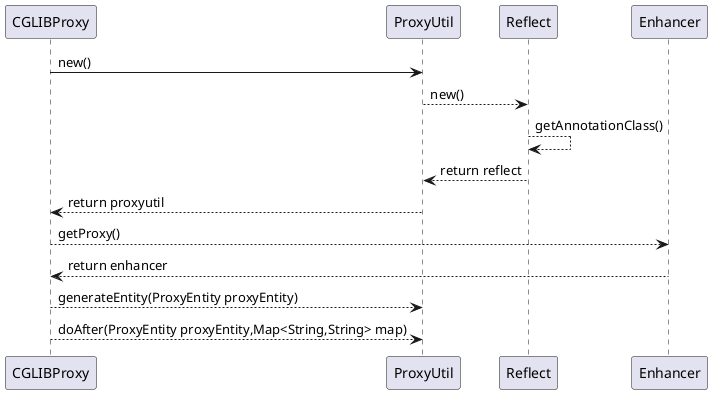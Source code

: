 @startuml
CGLIBProxy -> ProxyUtil: new()
ProxyUtil --> Reflect: new()
Reflect --> Reflect: getAnnotationClass()
Reflect --> ProxyUtil: return reflect
ProxyUtil --> CGLIBProxy: return proxyutil
CGLIBProxy --> Enhancer : getProxy()
Enhancer --> CGLIBProxy : return enhancer
CGLIBProxy --> ProxyUtil : generateEntity(ProxyEntity proxyEntity)
CGLIBProxy --> ProxyUtil : doAfter(ProxyEntity proxyEntity,Map<String,String> map)
@enduml